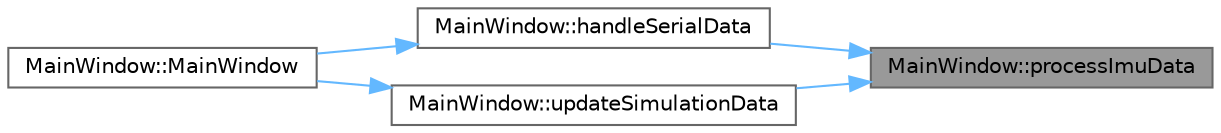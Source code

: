 digraph "MainWindow::processImuData"
{
 // LATEX_PDF_SIZE
  bgcolor="transparent";
  edge [fontname=Helvetica,fontsize=10,labelfontname=Helvetica,labelfontsize=10];
  node [fontname=Helvetica,fontsize=10,shape=box,height=0.2,width=0.4];
  rankdir="RL";
  Node1 [id="Node000001",label="MainWindow::processImuData",height=0.2,width=0.4,color="gray40", fillcolor="grey60", style="filled", fontcolor="black",tooltip="Przetwarza surowy wektor danych sensorycznych."];
  Node1 -> Node2 [id="edge1_Node000001_Node000002",dir="back",color="steelblue1",style="solid",tooltip=" "];
  Node2 [id="Node000002",label="MainWindow::handleSerialData",height=0.2,width=0.4,color="grey40", fillcolor="white", style="filled",URL="$class_main_window.html#aebd4ef464cb71544d26d8acc6c385ce0",tooltip="Obsługuje nowe dane otrzymane z portu szeregowego."];
  Node2 -> Node3 [id="edge2_Node000002_Node000003",dir="back",color="steelblue1",style="solid",tooltip=" "];
  Node3 [id="Node000003",label="MainWindow::MainWindow",height=0.2,width=0.4,color="grey40", fillcolor="white", style="filled",URL="$class_main_window.html#a996c5a2b6f77944776856f08ec30858d",tooltip="Konstruktor klasy MainWindow."];
  Node1 -> Node4 [id="edge3_Node000001_Node000004",dir="back",color="steelblue1",style="solid",tooltip=" "];
  Node4 [id="Node000004",label="MainWindow::updateSimulationData",height=0.2,width=0.4,color="grey40", fillcolor="white", style="filled",URL="$class_main_window.html#a702c91073cc33a1476ec5c8b8f9d76fc",tooltip="Aktualizuje dane w trybie symulacji."];
  Node4 -> Node3 [id="edge4_Node000004_Node000003",dir="back",color="steelblue1",style="solid",tooltip=" "];
}
